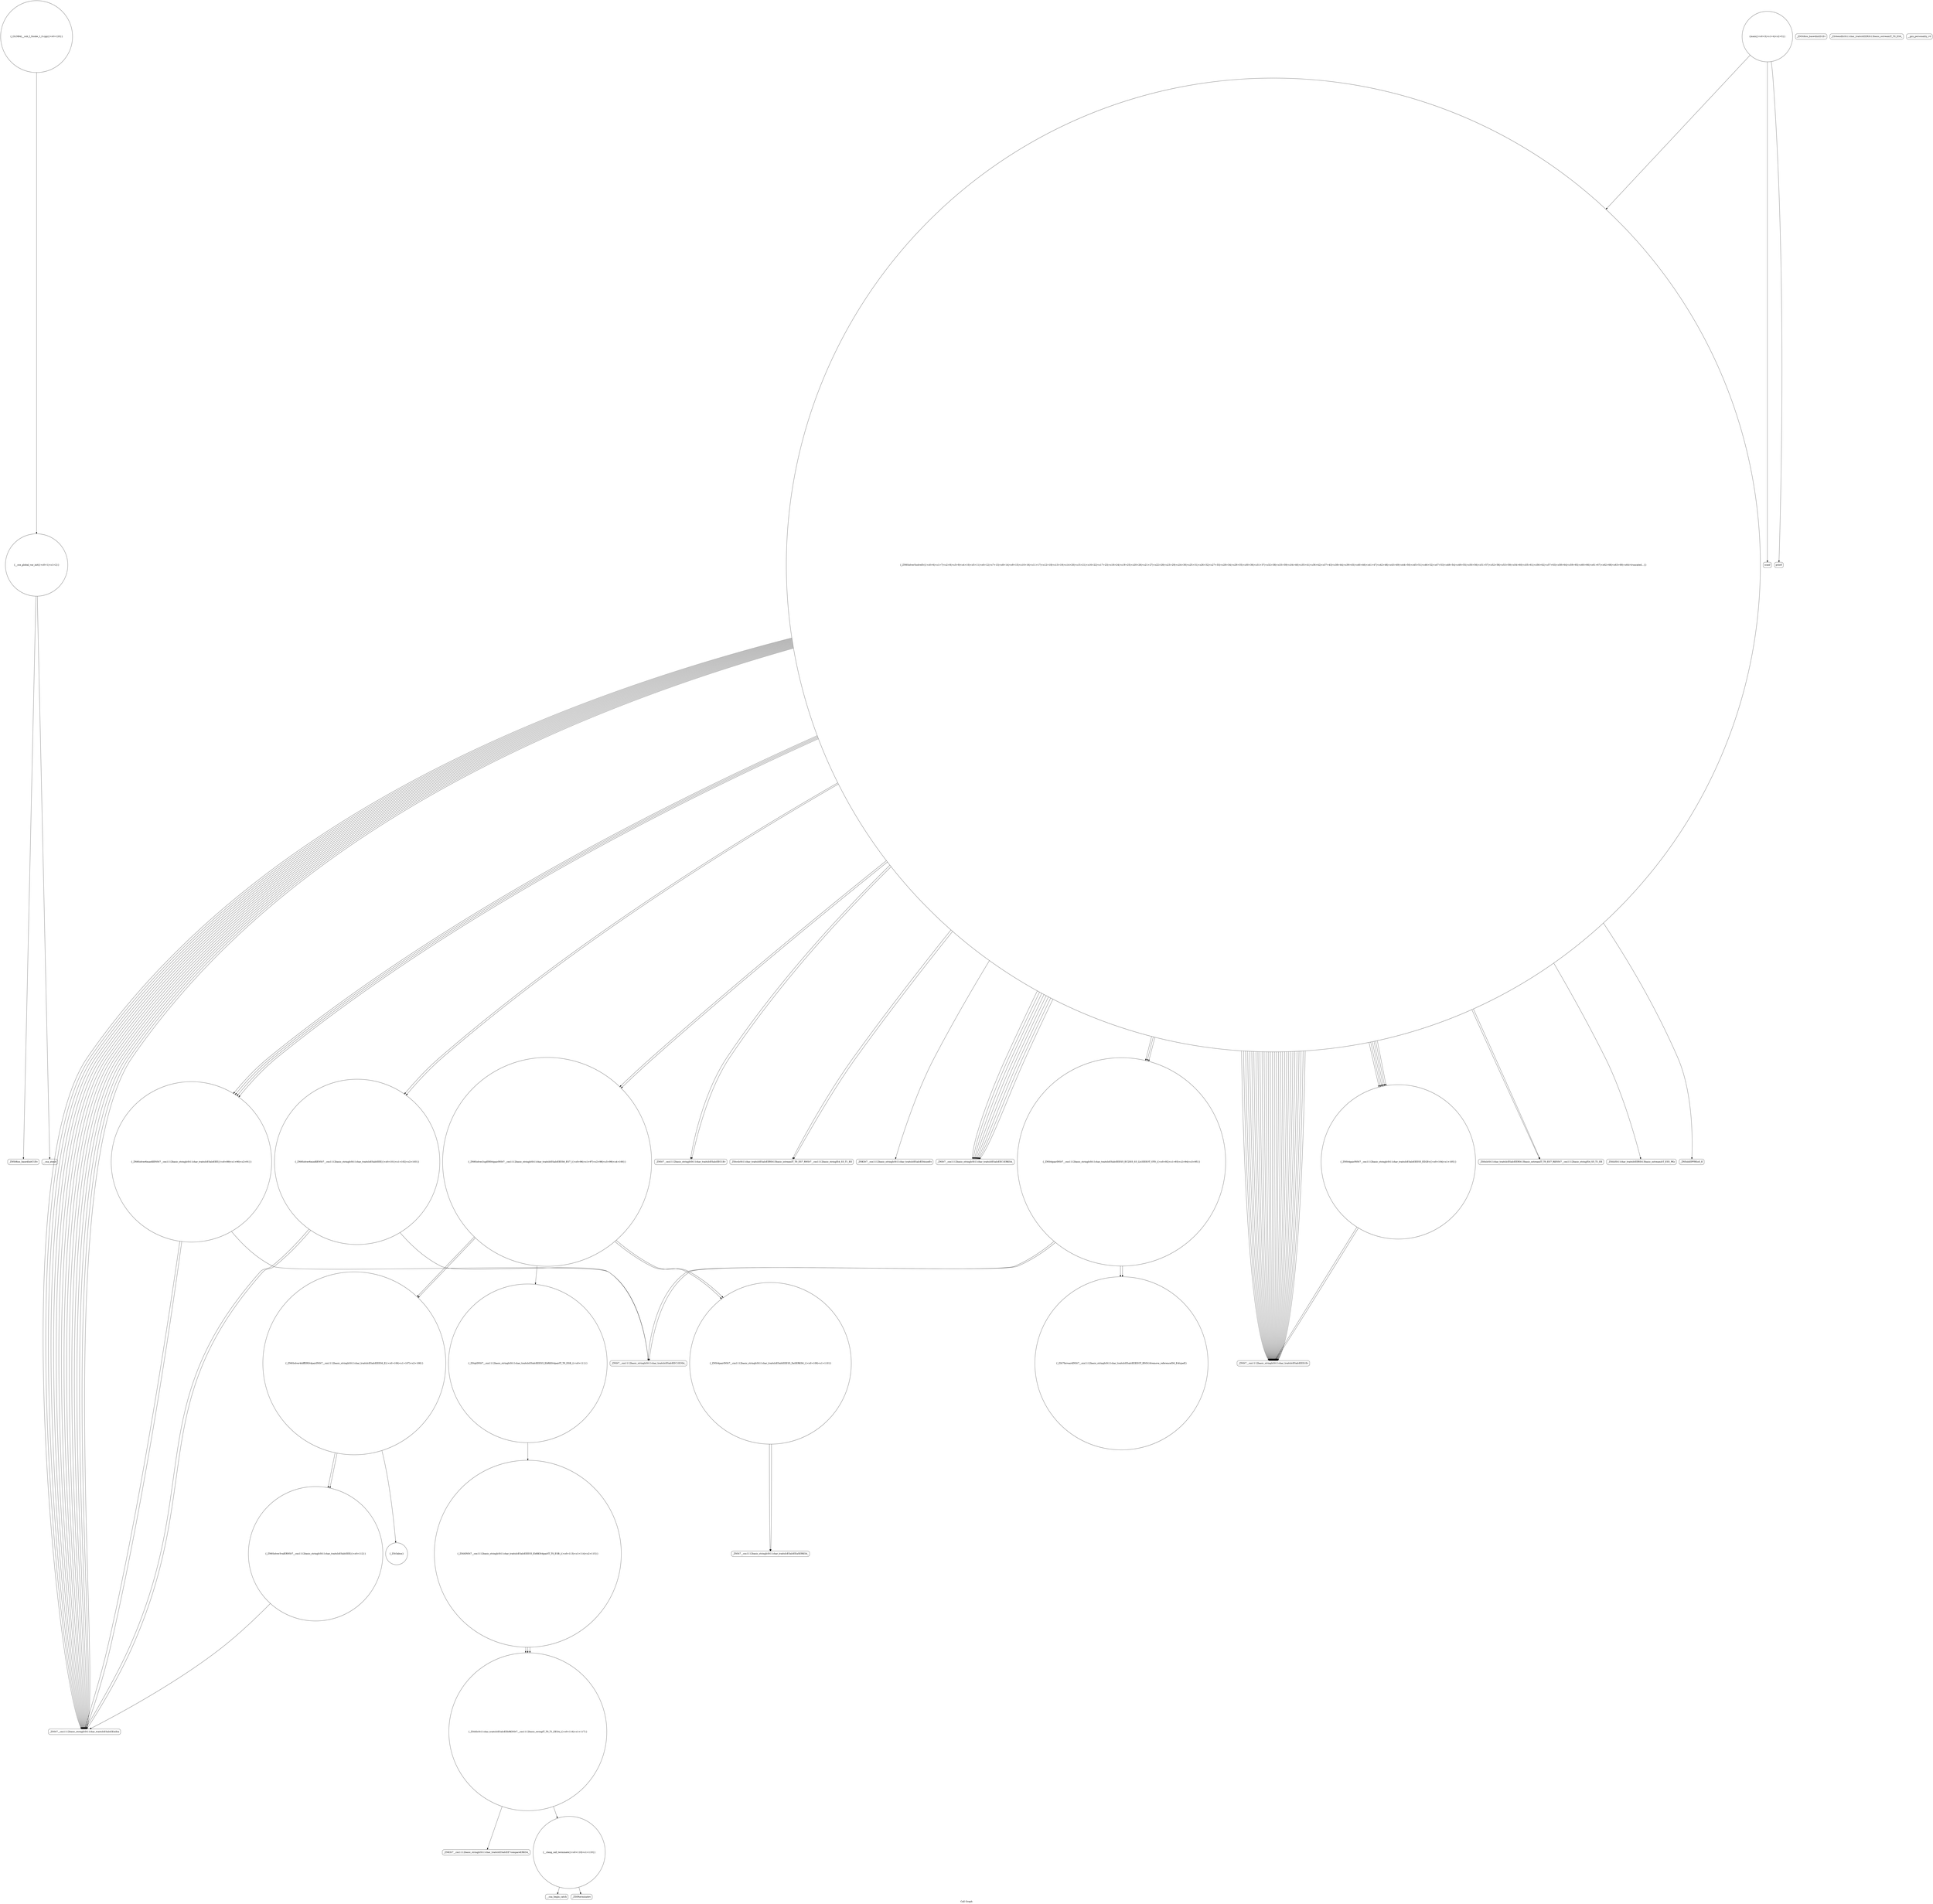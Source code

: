 digraph "Call Graph" {
	label="Call Graph";

	Node0x5627795db420 [shape=record,shape=circle,label="{__cxx_global_var_init|{<s0>1|<s1>2}}"];
	Node0x5627795db420:s0 -> Node0x5627795db8b0[color=black];
	Node0x5627795db420:s1 -> Node0x5627795db9b0[color=black];
	Node0x5627795dc530 [shape=record,shape=circle,label="{_ZN6Solver4diffERSt4pairINSt7__cxx1112basic_stringIcSt11char_traitsIcESaIcEEES6_E|{<s0>106|<s1>107|<s2>108}}"];
	Node0x5627795dc530:s0 -> Node0x5627795dc730[color=black];
	Node0x5627795dc530:s1 -> Node0x5627795dc730[color=black];
	Node0x5627795dc530:s2 -> Node0x5627795dc6b0[color=black];
	Node0x5627795dbbb0 [shape=record,shape=circle,label="{_ZN6Solver5solveEv|{<s0>6|<s1>7|<s2>8|<s3>9|<s4>10|<s5>11|<s6>12|<s7>13|<s8>14|<s9>15|<s10>16|<s11>17|<s12>18|<s13>19|<s14>20|<s15>21|<s16>22|<s17>23|<s18>24|<s19>25|<s20>26|<s21>27|<s22>28|<s23>29|<s24>30|<s25>31|<s26>32|<s27>33|<s28>34|<s29>35|<s30>36|<s31>37|<s32>38|<s33>39|<s34>40|<s35>41|<s36>42|<s37>43|<s38>44|<s39>45|<s40>46|<s41>47|<s42>48|<s43>49|<s44>50|<s45>51|<s46>52|<s47>53|<s48>54|<s49>55|<s50>56|<s51>57|<s52>58|<s53>59|<s54>60|<s55>61|<s56>62|<s57>63|<s58>64|<s59>65|<s60>66|<s61>67|<s62>68|<s63>69|<s64>truncated...}}"];
	Node0x5627795dbbb0:s0 -> Node0x5627795dbc30[color=black];
	Node0x5627795dbbb0:s1 -> Node0x5627795dbc30[color=black];
	Node0x5627795dbbb0:s2 -> Node0x5627795dbcb0[color=black];
	Node0x5627795dbbb0:s3 -> Node0x5627795dbcb0[color=black];
	Node0x5627795dbbb0:s4 -> Node0x5627795dbdb0[color=black];
	Node0x5627795dbbb0:s5 -> Node0x5627795dbeb0[color=black];
	Node0x5627795dbbb0:s6 -> Node0x5627795dbe30[color=black];
	Node0x5627795dbbb0:s7 -> Node0x5627795dbeb0[color=black];
	Node0x5627795dbbb0:s8 -> Node0x5627795dbe30[color=black];
	Node0x5627795dbbb0:s9 -> Node0x5627795dbf30[color=black];
	Node0x5627795dbbb0:s10 -> Node0x5627795dbfb0[color=black];
	Node0x5627795dbbb0:s11 -> Node0x5627795dbfb0[color=black];
	Node0x5627795dbbb0:s12 -> Node0x5627795dbfb0[color=black];
	Node0x5627795dbbb0:s13 -> Node0x5627795dbfb0[color=black];
	Node0x5627795dbbb0:s14 -> Node0x5627795dbeb0[color=black];
	Node0x5627795dbbb0:s15 -> Node0x5627795dbeb0[color=black];
	Node0x5627795dbbb0:s16 -> Node0x5627795dc030[color=black];
	Node0x5627795dbbb0:s17 -> Node0x5627795dc030[color=black];
	Node0x5627795dbbb0:s18 -> Node0x5627795dbfb0[color=black];
	Node0x5627795dbbb0:s19 -> Node0x5627795dbfb0[color=black];
	Node0x5627795dbbb0:s20 -> Node0x5627795dbfb0[color=black];
	Node0x5627795dbbb0:s21 -> Node0x5627795dbfb0[color=black];
	Node0x5627795dbbb0:s22 -> Node0x5627795dc030[color=black];
	Node0x5627795dbbb0:s23 -> Node0x5627795dc030[color=black];
	Node0x5627795dbbb0:s24 -> Node0x5627795dc030[color=black];
	Node0x5627795dbbb0:s25 -> Node0x5627795dc030[color=black];
	Node0x5627795dbbb0:s26 -> Node0x5627795dbeb0[color=black];
	Node0x5627795dbbb0:s27 -> Node0x5627795dbe30[color=black];
	Node0x5627795dbbb0:s28 -> Node0x5627795dbeb0[color=black];
	Node0x5627795dbbb0:s29 -> Node0x5627795dc130[color=black];
	Node0x5627795dbbb0:s30 -> Node0x5627795dbf30[color=black];
	Node0x5627795dbbb0:s31 -> Node0x5627795dc0b0[color=black];
	Node0x5627795dbbb0:s32 -> Node0x5627795dc1b0[color=black];
	Node0x5627795dbbb0:s33 -> Node0x5627795dbfb0[color=black];
	Node0x5627795dbbb0:s34 -> Node0x5627795dbfb0[color=black];
	Node0x5627795dbbb0:s35 -> Node0x5627795dbfb0[color=black];
	Node0x5627795dbbb0:s36 -> Node0x5627795dbfb0[color=black];
	Node0x5627795dbbb0:s37 -> Node0x5627795dbeb0[color=black];
	Node0x5627795dbbb0:s38 -> Node0x5627795dc130[color=black];
	Node0x5627795dbbb0:s39 -> Node0x5627795dbeb0[color=black];
	Node0x5627795dbbb0:s40 -> Node0x5627795dbe30[color=black];
	Node0x5627795dbbb0:s41 -> Node0x5627795dbf30[color=black];
	Node0x5627795dbbb0:s42 -> Node0x5627795dc0b0[color=black];
	Node0x5627795dbbb0:s43 -> Node0x5627795dc1b0[color=black];
	Node0x5627795dbbb0:s44 -> Node0x5627795dbfb0[color=black];
	Node0x5627795dbbb0:s45 -> Node0x5627795dbfb0[color=black];
	Node0x5627795dbbb0:s46 -> Node0x5627795dbfb0[color=black];
	Node0x5627795dbbb0:s47 -> Node0x5627795dbfb0[color=black];
	Node0x5627795dbbb0:s48 -> Node0x5627795dc1b0[color=black];
	Node0x5627795dbbb0:s49 -> Node0x5627795dbfb0[color=black];
	Node0x5627795dbbb0:s50 -> Node0x5627795dbfb0[color=black];
	Node0x5627795dbbb0:s51 -> Node0x5627795dbfb0[color=black];
	Node0x5627795dbbb0:s52 -> Node0x5627795dbfb0[color=black];
	Node0x5627795dbbb0:s53 -> Node0x5627795dc1b0[color=black];
	Node0x5627795dbbb0:s54 -> Node0x5627795dbfb0[color=black];
	Node0x5627795dbbb0:s55 -> Node0x5627795dbfb0[color=black];
	Node0x5627795dbbb0:s56 -> Node0x5627795dbfb0[color=black];
	Node0x5627795dbbb0:s57 -> Node0x5627795dbfb0[color=black];
	Node0x5627795dbbb0:s58 -> Node0x5627795dc030[color=black];
	Node0x5627795dbbb0:s59 -> Node0x5627795dc030[color=black];
	Node0x5627795dbbb0:s60 -> Node0x5627795dc030[color=black];
	Node0x5627795dbbb0:s61 -> Node0x5627795dc030[color=black];
	Node0x5627795dbbb0:s62 -> Node0x5627795dc030[color=black];
	Node0x5627795dbbb0:s63 -> Node0x5627795dc030[color=black];
	Node0x5627795dbbb0:s64 -> Node0x5627795dc030[color=black];
	Node0x5627795dbbb0:s64 -> Node0x5627795dc030[color=black];
	Node0x5627795dbbb0:s64 -> Node0x5627795dc030[color=black];
	Node0x5627795dbbb0:s64 -> Node0x5627795dc030[color=black];
	Node0x5627795dbbb0:s64 -> Node0x5627795dc030[color=black];
	Node0x5627795dbbb0:s64 -> Node0x5627795dc230[color=black];
	Node0x5627795dbbb0:s64 -> Node0x5627795dc2b0[color=black];
	Node0x5627795dbbb0:s64 -> Node0x5627795dc230[color=black];
	Node0x5627795dbbb0:s64 -> Node0x5627795dc330[color=black];
	Node0x5627795dbbb0:s64 -> Node0x5627795dbfb0[color=black];
	Node0x5627795dbbb0:s64 -> Node0x5627795dbfb0[color=black];
	Node0x5627795dbbb0:s64 -> Node0x5627795dc1b0[color=black];
	Node0x5627795dbbb0:s64 -> Node0x5627795dbfb0[color=black];
	Node0x5627795dbbb0:s64 -> Node0x5627795dbfb0[color=black];
	Node0x5627795dbbb0:s64 -> Node0x5627795dbfb0[color=black];
	Node0x5627795dbbb0:s64 -> Node0x5627795dbfb0[color=black];
	Node0x5627795dbbb0:s64 -> Node0x5627795dc1b0[color=black];
	Node0x5627795dbbb0:s64 -> Node0x5627795dbfb0[color=black];
	Node0x5627795dbbb0:s64 -> Node0x5627795dbfb0[color=black];
	Node0x5627795dc8b0 [shape=record,shape=circle,label="{_ZStltIcSt11char_traitsIcESaIcEEbRKNSt7__cxx1112basic_stringIT_T0_T1_EESA_|{<s0>116|<s1>117}}"];
	Node0x5627795dc8b0:s0 -> Node0x5627795dc930[color=black];
	Node0x5627795dc8b0:s1 -> Node0x5627795dc9b0[color=black];
	Node0x5627795dbf30 [shape=record,shape=circle,label="{_ZNSt4pairINSt7__cxx1112basic_stringIcSt11char_traitsIcESaIcEEES5_EC2IS5_S5_Lb1EEEOT_OT0_|{<s0>92|<s1>93|<s2>94|<s3>95}}"];
	Node0x5627795dbf30:s0 -> Node0x5627795dc4b0[color=black];
	Node0x5627795dbf30:s1 -> Node0x5627795dc430[color=black];
	Node0x5627795dbf30:s2 -> Node0x5627795dc4b0[color=black];
	Node0x5627795dbf30:s3 -> Node0x5627795dc430[color=black];
	Node0x5627795dc2b0 [shape=record,shape=Mrecord,label="{_ZStlsISt11char_traitsIcEERSt13basic_ostreamIcT_ES5_PKc}"];
	Node0x5627795db930 [shape=record,shape=Mrecord,label="{_ZNSt8ios_base4InitD1Ev}"];
	Node0x5627795dc630 [shape=record,shape=circle,label="{_ZStgtINSt7__cxx1112basic_stringIcSt11char_traitsIcESaIcEEES5_EbRKSt4pairIT_T0_ESB_|{<s0>111}}"];
	Node0x5627795dc630:s0 -> Node0x5627795dc830[color=black];
	Node0x5627795dbcb0 [shape=record,shape=Mrecord,label="{_ZStrsIcSt11char_traitsIcESaIcEERSt13basic_istreamIT_T0_ES7_RNSt7__cxx1112basic_stringIS4_S5_T1_EE}"];
	Node0x5627795dc9b0 [shape=record,shape=circle,label="{__clang_call_terminate|{<s0>118|<s1>119}}"];
	Node0x5627795dc9b0:s0 -> Node0x5627795dca30[color=black];
	Node0x5627795dc9b0:s1 -> Node0x5627795dcab0[color=black];
	Node0x5627795dc030 [shape=record,shape=Mrecord,label="{_ZNSt7__cxx1112basic_stringIcSt11char_traitsIcESaIcEEixEm}"];
	Node0x5627795dc3b0 [shape=record,shape=Mrecord,label="{_ZSt4endlIcSt11char_traitsIcEERSt13basic_ostreamIT_T0_ES6_}"];
	Node0x5627795dba30 [shape=record,shape=circle,label="{main|{<s0>3|<s1>4|<s2>5}}"];
	Node0x5627795dba30:s0 -> Node0x5627795dbab0[color=black];
	Node0x5627795dba30:s1 -> Node0x5627795dbb30[color=black];
	Node0x5627795dba30:s2 -> Node0x5627795dbbb0[color=black];
	Node0x5627795dc730 [shape=record,shape=circle,label="{_ZN6Solver3valERNSt7__cxx1112basic_stringIcSt11char_traitsIcESaIcEEE|{<s0>112}}"];
	Node0x5627795dc730:s0 -> Node0x5627795dc030[color=black];
	Node0x5627795dbdb0 [shape=record,shape=Mrecord,label="{_ZNKSt7__cxx1112basic_stringIcSt11char_traitsIcESaIcEE4sizeEv}"];
	Node0x5627795dcab0 [shape=record,shape=Mrecord,label="{_ZSt9terminatev}"];
	Node0x5627795dc130 [shape=record,shape=circle,label="{_ZN6Solver6minfilENSt7__cxx1112basic_stringIcSt11char_traitsIcESaIcEEE|{<s0>101|<s1>102|<s2>103}}"];
	Node0x5627795dc130:s0 -> Node0x5627795dc030[color=black];
	Node0x5627795dc130:s1 -> Node0x5627795dc030[color=black];
	Node0x5627795dc130:s2 -> Node0x5627795dc430[color=black];
	Node0x5627795dc4b0 [shape=record,shape=circle,label="{_ZSt7forwardINSt7__cxx1112basic_stringIcSt11char_traitsIcESaIcEEEEOT_RNSt16remove_referenceIS6_E4typeE}"];
	Node0x5627795dbb30 [shape=record,shape=Mrecord,label="{printf}"];
	Node0x5627795dc830 [shape=record,shape=circle,label="{_ZStltINSt7__cxx1112basic_stringIcSt11char_traitsIcESaIcEEES5_EbRKSt4pairIT_T0_ESB_|{<s0>113|<s1>114|<s2>115}}"];
	Node0x5627795dc830:s0 -> Node0x5627795dc8b0[color=black];
	Node0x5627795dc830:s1 -> Node0x5627795dc8b0[color=black];
	Node0x5627795dc830:s2 -> Node0x5627795dc8b0[color=black];
	Node0x5627795dbeb0 [shape=record,shape=Mrecord,label="{_ZNSt7__cxx1112basic_stringIcSt11char_traitsIcESaIcEEC1ERKS4_}"];
	Node0x5627795dc230 [shape=record,shape=Mrecord,label="{_ZStlsIcSt11char_traitsIcESaIcEERSt13basic_ostreamIT_T0_ES7_RKNSt7__cxx1112basic_stringIS4_S5_T1_EE}"];
	Node0x5627795db8b0 [shape=record,shape=Mrecord,label="{_ZNSt8ios_base4InitC1Ev}"];
	Node0x5627795dc5b0 [shape=record,shape=circle,label="{_ZNSt4pairINSt7__cxx1112basic_stringIcSt11char_traitsIcESaIcEEES5_EaSERKS6_|{<s0>109|<s1>110}}"];
	Node0x5627795dc5b0:s0 -> Node0x5627795dc7b0[color=black];
	Node0x5627795dc5b0:s1 -> Node0x5627795dc7b0[color=black];
	Node0x5627795dbc30 [shape=record,shape=Mrecord,label="{_ZNSt7__cxx1112basic_stringIcSt11char_traitsIcESaIcEEC1Ev}"];
	Node0x5627795dc930 [shape=record,shape=Mrecord,label="{_ZNKSt7__cxx1112basic_stringIcSt11char_traitsIcESaIcEE7compareERKS4_}"];
	Node0x5627795dbfb0 [shape=record,shape=Mrecord,label="{_ZNSt7__cxx1112basic_stringIcSt11char_traitsIcESaIcEED1Ev}"];
	Node0x5627795dc330 [shape=record,shape=Mrecord,label="{_ZNSolsEPFRSoS_E}"];
	Node0x5627795db9b0 [shape=record,shape=Mrecord,label="{__cxa_atexit}"];
	Node0x5627795dc6b0 [shape=record,shape=circle,label="{_ZSt3absx}"];
	Node0x5627795dbd30 [shape=record,shape=Mrecord,label="{__gxx_personality_v0}"];
	Node0x5627795dca30 [shape=record,shape=Mrecord,label="{__cxa_begin_catch}"];
	Node0x5627795dc0b0 [shape=record,shape=circle,label="{_ZN6Solver2upERSt4pairINSt7__cxx1112basic_stringIcSt11char_traitsIcESaIcEEES6_ES7_|{<s0>96|<s1>97|<s2>98|<s3>99|<s4>100}}"];
	Node0x5627795dc0b0:s0 -> Node0x5627795dc530[color=black];
	Node0x5627795dc0b0:s1 -> Node0x5627795dc530[color=black];
	Node0x5627795dc0b0:s2 -> Node0x5627795dc5b0[color=black];
	Node0x5627795dc0b0:s3 -> Node0x5627795dc630[color=black];
	Node0x5627795dc0b0:s4 -> Node0x5627795dc5b0[color=black];
	Node0x5627795dc430 [shape=record,shape=Mrecord,label="{_ZNSt7__cxx1112basic_stringIcSt11char_traitsIcESaIcEEC1EOS4_}"];
	Node0x5627795dbab0 [shape=record,shape=Mrecord,label="{scanf}"];
	Node0x5627795dc7b0 [shape=record,shape=Mrecord,label="{_ZNSt7__cxx1112basic_stringIcSt11char_traitsIcESaIcEEaSERKS4_}"];
	Node0x5627795dbe30 [shape=record,shape=circle,label="{_ZN6Solver6maxfilENSt7__cxx1112basic_stringIcSt11char_traitsIcESaIcEEE|{<s0>89|<s1>90|<s2>91}}"];
	Node0x5627795dbe30:s0 -> Node0x5627795dc030[color=black];
	Node0x5627795dbe30:s1 -> Node0x5627795dc030[color=black];
	Node0x5627795dbe30:s2 -> Node0x5627795dc430[color=black];
	Node0x5627795dcb30 [shape=record,shape=circle,label="{_GLOBAL__sub_I_Snuke_1_0.cpp|{<s0>120}}"];
	Node0x5627795dcb30:s0 -> Node0x5627795db420[color=black];
	Node0x5627795dc1b0 [shape=record,shape=circle,label="{_ZNSt4pairINSt7__cxx1112basic_stringIcSt11char_traitsIcESaIcEEES5_ED2Ev|{<s0>104|<s1>105}}"];
	Node0x5627795dc1b0:s0 -> Node0x5627795dbfb0[color=black];
	Node0x5627795dc1b0:s1 -> Node0x5627795dbfb0[color=black];
}
